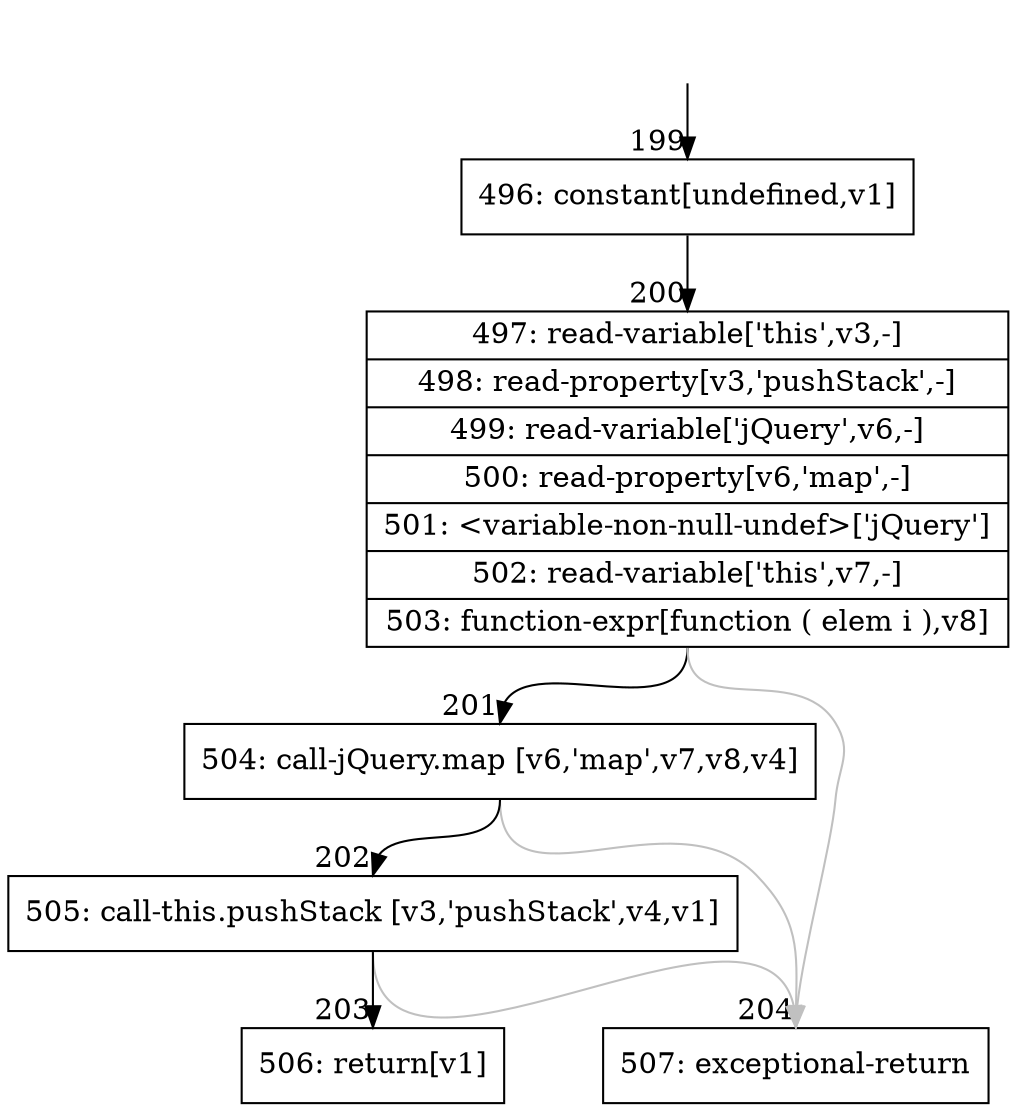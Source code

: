 digraph {
rankdir="TD"
BB_entry17[shape=none,label=""];
BB_entry17 -> BB199 [tailport=s, headport=n, headlabel="    199"]
BB199 [shape=record label="{496: constant[undefined,v1]}" ] 
BB199 -> BB200 [tailport=s, headport=n, headlabel="      200"]
BB200 [shape=record label="{497: read-variable['this',v3,-]|498: read-property[v3,'pushStack',-]|499: read-variable['jQuery',v6,-]|500: read-property[v6,'map',-]|501: \<variable-non-null-undef\>['jQuery']|502: read-variable['this',v7,-]|503: function-expr[function ( elem i ),v8]}" ] 
BB200 -> BB201 [tailport=s, headport=n, headlabel="      201"]
BB200 -> BB204 [tailport=s, headport=n, color=gray, headlabel="      204"]
BB201 [shape=record label="{504: call-jQuery.map [v6,'map',v7,v8,v4]}" ] 
BB201 -> BB202 [tailport=s, headport=n, headlabel="      202"]
BB201 -> BB204 [tailport=s, headport=n, color=gray]
BB202 [shape=record label="{505: call-this.pushStack [v3,'pushStack',v4,v1]}" ] 
BB202 -> BB203 [tailport=s, headport=n, headlabel="      203"]
BB202 -> BB204 [tailport=s, headport=n, color=gray]
BB203 [shape=record label="{506: return[v1]}" ] 
BB204 [shape=record label="{507: exceptional-return}" ] 
//#$~ 300
}
